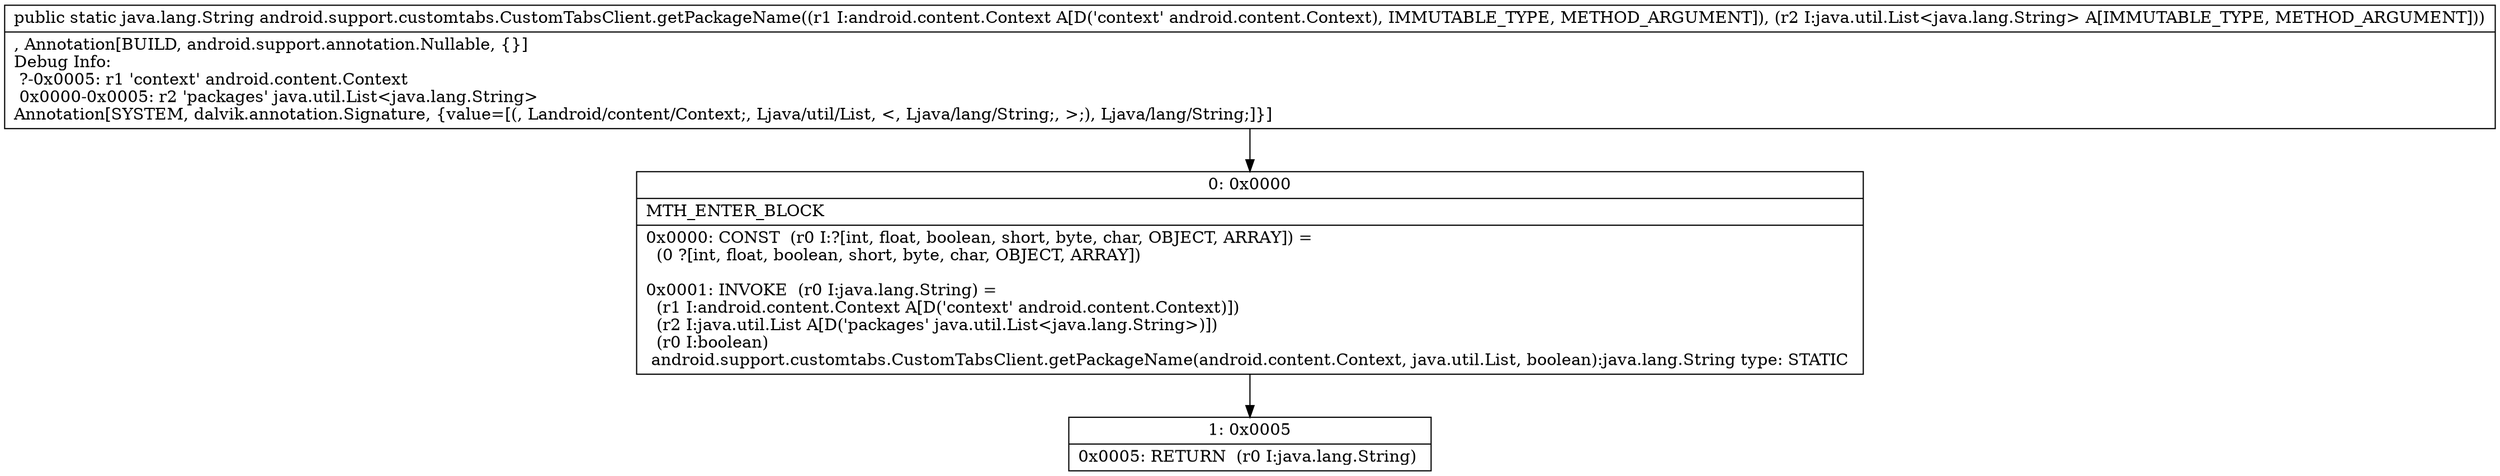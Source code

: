 digraph "CFG forandroid.support.customtabs.CustomTabsClient.getPackageName(Landroid\/content\/Context;Ljava\/util\/List;)Ljava\/lang\/String;" {
Node_0 [shape=record,label="{0\:\ 0x0000|MTH_ENTER_BLOCK\l|0x0000: CONST  (r0 I:?[int, float, boolean, short, byte, char, OBJECT, ARRAY]) = \l  (0 ?[int, float, boolean, short, byte, char, OBJECT, ARRAY])\l \l0x0001: INVOKE  (r0 I:java.lang.String) = \l  (r1 I:android.content.Context A[D('context' android.content.Context)])\l  (r2 I:java.util.List A[D('packages' java.util.List\<java.lang.String\>)])\l  (r0 I:boolean)\l android.support.customtabs.CustomTabsClient.getPackageName(android.content.Context, java.util.List, boolean):java.lang.String type: STATIC \l}"];
Node_1 [shape=record,label="{1\:\ 0x0005|0x0005: RETURN  (r0 I:java.lang.String) \l}"];
MethodNode[shape=record,label="{public static java.lang.String android.support.customtabs.CustomTabsClient.getPackageName((r1 I:android.content.Context A[D('context' android.content.Context), IMMUTABLE_TYPE, METHOD_ARGUMENT]), (r2 I:java.util.List\<java.lang.String\> A[IMMUTABLE_TYPE, METHOD_ARGUMENT]))  | , Annotation[BUILD, android.support.annotation.Nullable, \{\}]\lDebug Info:\l  ?\-0x0005: r1 'context' android.content.Context\l  0x0000\-0x0005: r2 'packages' java.util.List\<java.lang.String\>\lAnnotation[SYSTEM, dalvik.annotation.Signature, \{value=[(, Landroid\/content\/Context;, Ljava\/util\/List, \<, Ljava\/lang\/String;, \>;), Ljava\/lang\/String;]\}]\l}"];
MethodNode -> Node_0;
Node_0 -> Node_1;
}

